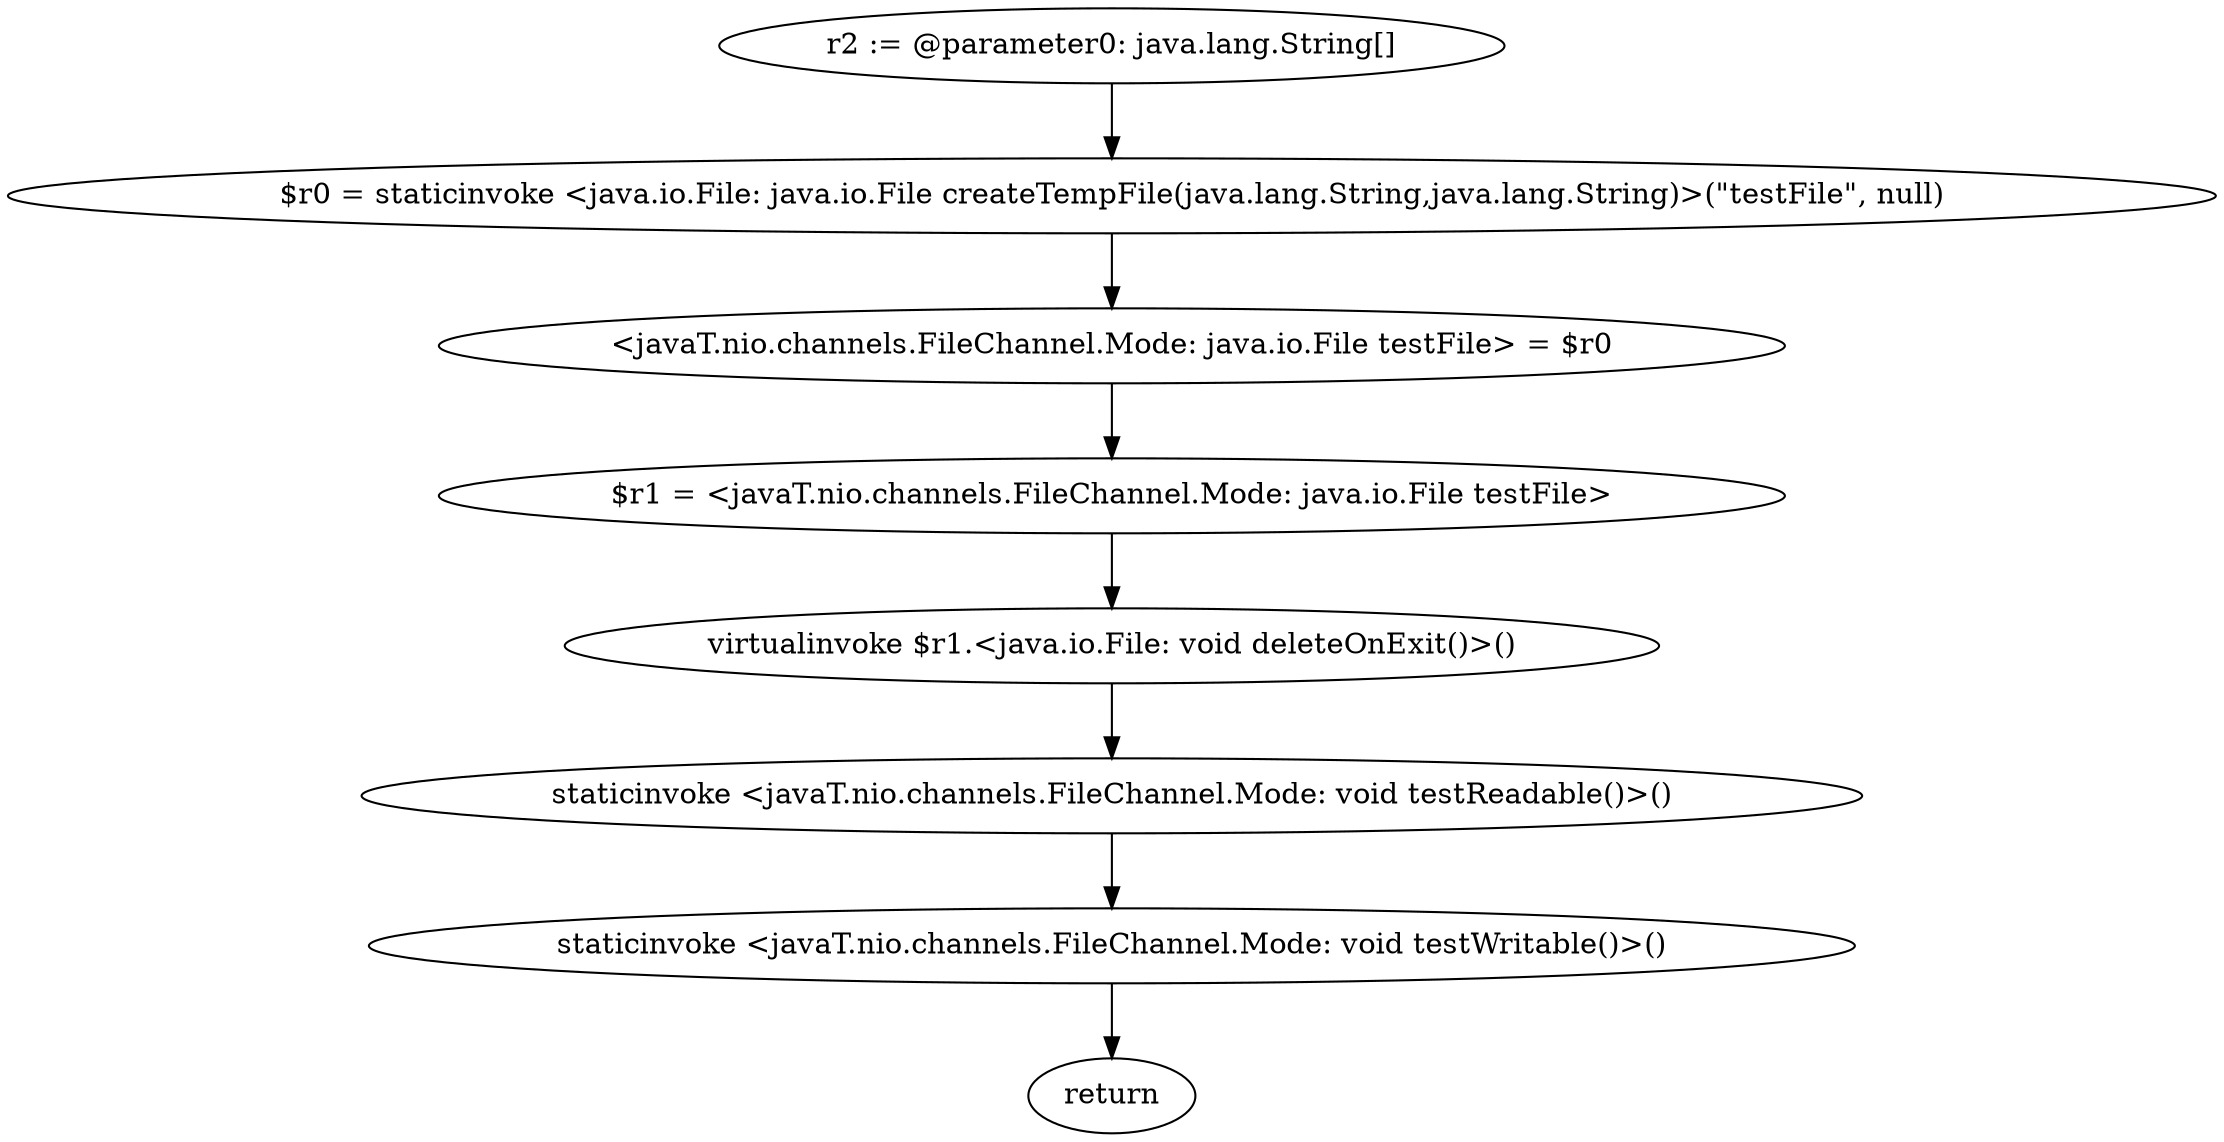 digraph "unitGraph" {
    "r2 := @parameter0: java.lang.String[]"
    "$r0 = staticinvoke <java.io.File: java.io.File createTempFile(java.lang.String,java.lang.String)>(\"testFile\", null)"
    "<javaT.nio.channels.FileChannel.Mode: java.io.File testFile> = $r0"
    "$r1 = <javaT.nio.channels.FileChannel.Mode: java.io.File testFile>"
    "virtualinvoke $r1.<java.io.File: void deleteOnExit()>()"
    "staticinvoke <javaT.nio.channels.FileChannel.Mode: void testReadable()>()"
    "staticinvoke <javaT.nio.channels.FileChannel.Mode: void testWritable()>()"
    "return"
    "r2 := @parameter0: java.lang.String[]"->"$r0 = staticinvoke <java.io.File: java.io.File createTempFile(java.lang.String,java.lang.String)>(\"testFile\", null)";
    "$r0 = staticinvoke <java.io.File: java.io.File createTempFile(java.lang.String,java.lang.String)>(\"testFile\", null)"->"<javaT.nio.channels.FileChannel.Mode: java.io.File testFile> = $r0";
    "<javaT.nio.channels.FileChannel.Mode: java.io.File testFile> = $r0"->"$r1 = <javaT.nio.channels.FileChannel.Mode: java.io.File testFile>";
    "$r1 = <javaT.nio.channels.FileChannel.Mode: java.io.File testFile>"->"virtualinvoke $r1.<java.io.File: void deleteOnExit()>()";
    "virtualinvoke $r1.<java.io.File: void deleteOnExit()>()"->"staticinvoke <javaT.nio.channels.FileChannel.Mode: void testReadable()>()";
    "staticinvoke <javaT.nio.channels.FileChannel.Mode: void testReadable()>()"->"staticinvoke <javaT.nio.channels.FileChannel.Mode: void testWritable()>()";
    "staticinvoke <javaT.nio.channels.FileChannel.Mode: void testWritable()>()"->"return";
}
